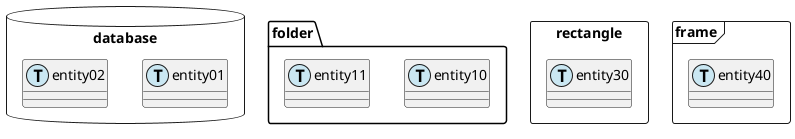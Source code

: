 @startuml group
!define TRANSACTION CAE7F2

package database <<Database>> {
  entity entity01 <<T,TRANSACTION>> {
   'ここの項目を書く
  }
  entity entity02 <<T,TRANSACTION>> {
   'ここの項目を書く
  }
}

package folder <<folder>> {
  entity entity10 <<T,TRANSACTION>>{}
  entity entity11 <<T,TRANSACTION>>{}
}

package rectangle <<rectangle>> {
  entity entity30 <<T,TRANSACTION>>{}
}

package frame <<frame>> {
  entity entity40 <<T,TRANSACTION>>{}
}

@enduml

